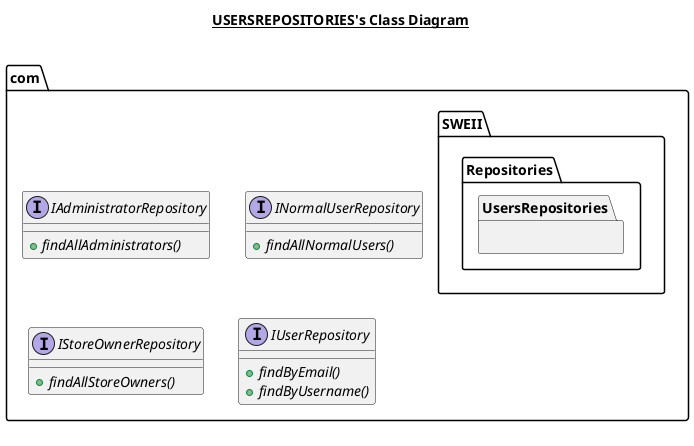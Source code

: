 @startuml

title __USERSREPOSITORIES's Class Diagram__\n

  namespace com.SWEII {
    namespace Repositories.UsersRepositories {
      interface com.IAdministratorRepository {
          {abstract} + findAllAdministrators()
      }
    }
  }
  

  namespace com.SWEII {
    namespace Repositories.UsersRepositories {
      interface com.INormalUserRepository {
          {abstract} + findAllNormalUsers()
      }
    }
  }
  

  namespace com.SWEII {
    namespace Repositories.UsersRepositories {
      interface com.IStoreOwnerRepository {
          {abstract} + findAllStoreOwners()
      }
    }
  }
  

  namespace com.SWEII {
    namespace Repositories.UsersRepositories {
      interface com.IUserRepository {
          {abstract} + findByEmail()
          {abstract} + findByUsername()
      }
    }
  }
  



right footer

endfooter

@enduml
